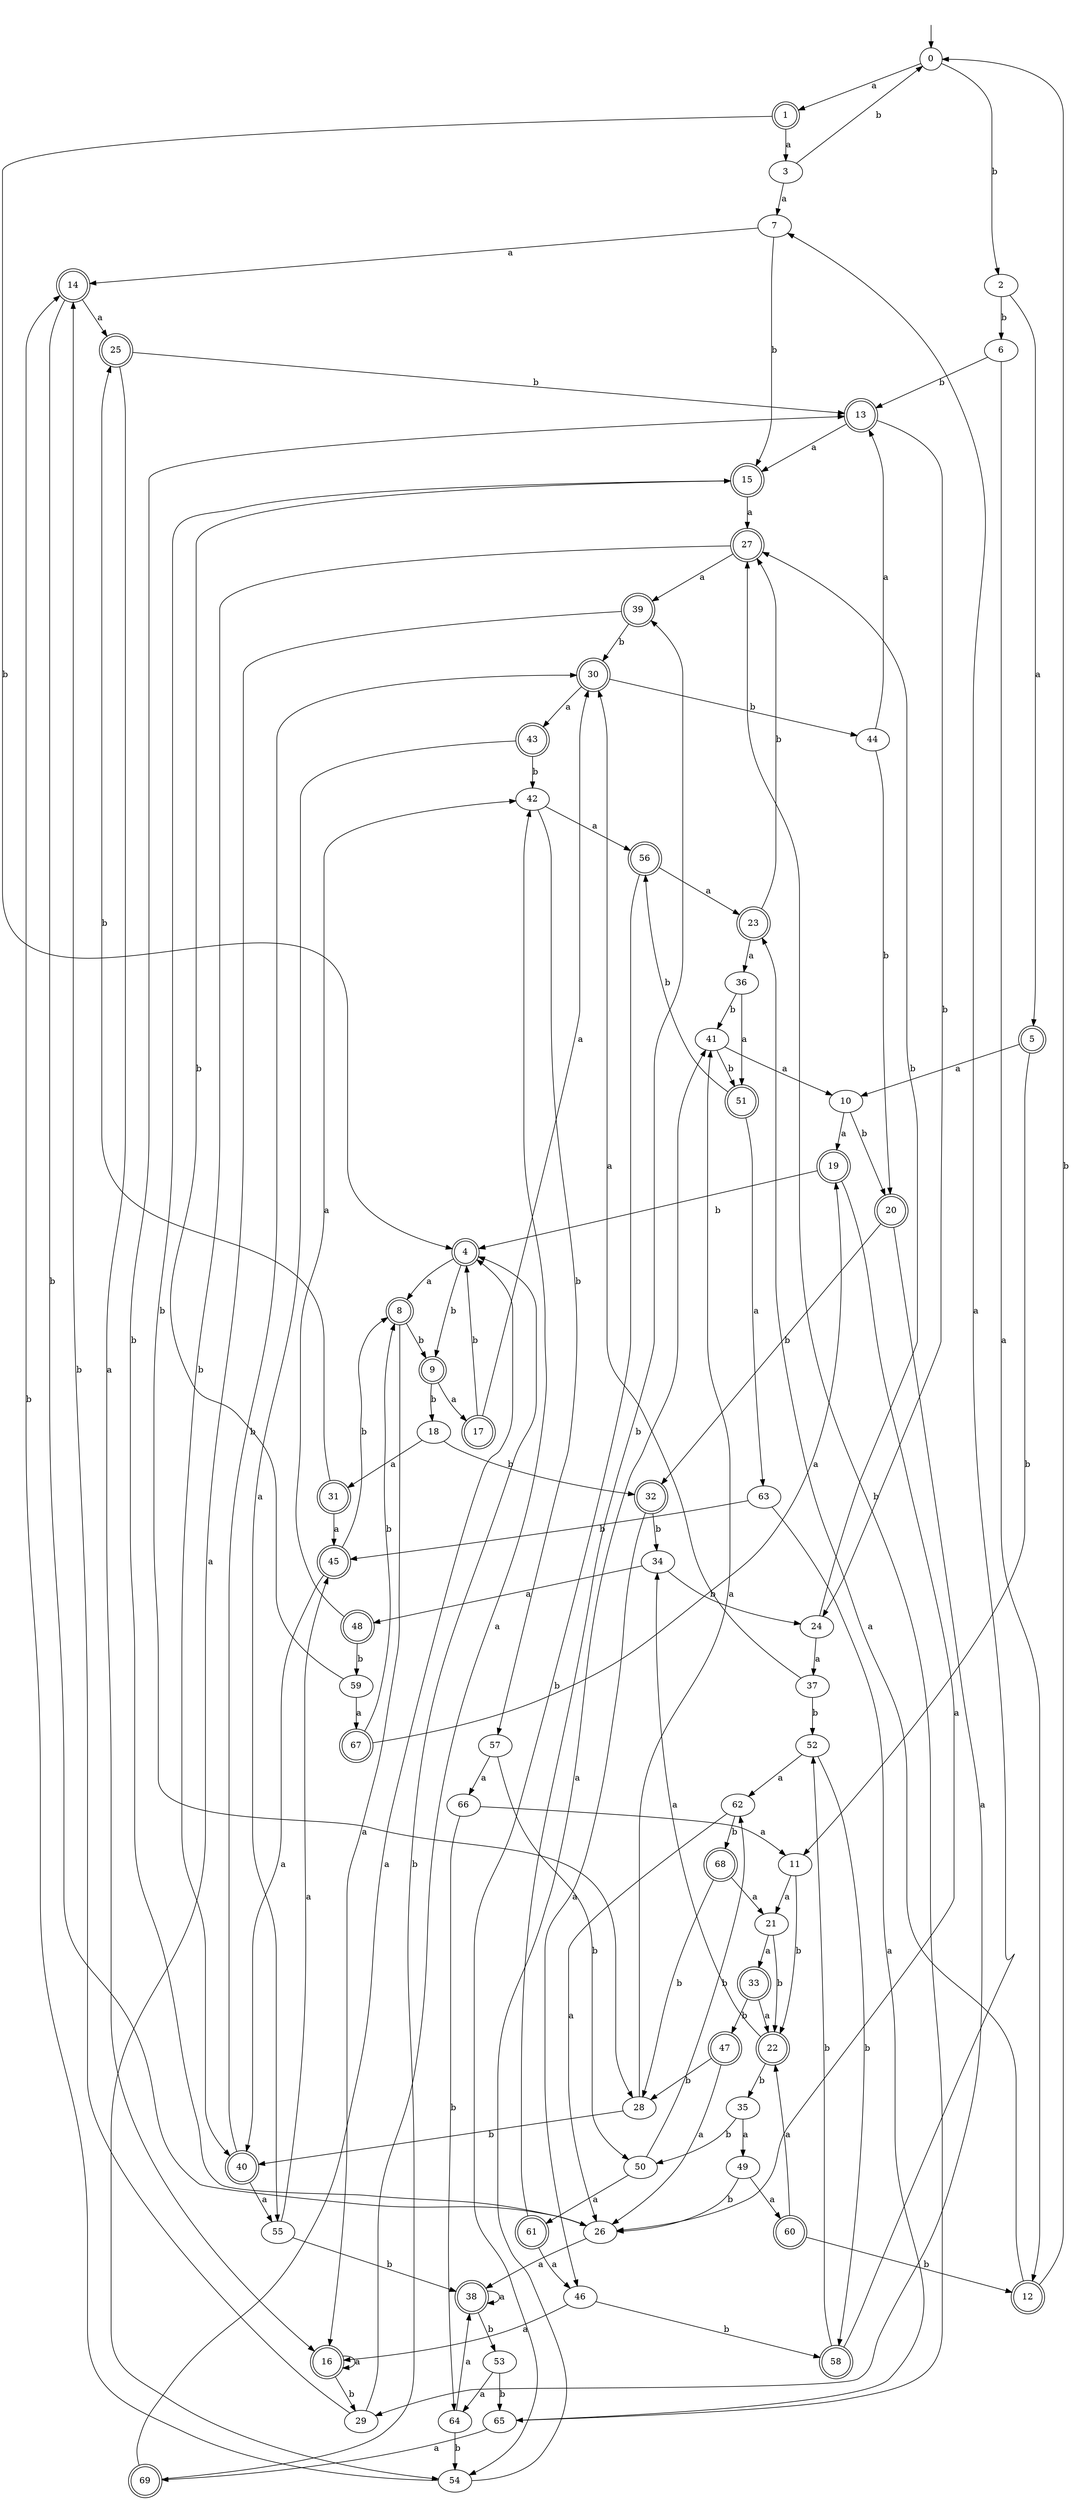 digraph RandomDFA {
  __start0 [label="", shape=none];
  __start0 -> 0 [label=""];
  0 [shape=circle]
  0 -> 1 [label="a"]
  0 -> 2 [label="b"]
  1 [shape=doublecircle]
  1 -> 3 [label="a"]
  1 -> 4 [label="b"]
  2
  2 -> 5 [label="a"]
  2 -> 6 [label="b"]
  3
  3 -> 7 [label="a"]
  3 -> 0 [label="b"]
  4 [shape=doublecircle]
  4 -> 8 [label="a"]
  4 -> 9 [label="b"]
  5 [shape=doublecircle]
  5 -> 10 [label="a"]
  5 -> 11 [label="b"]
  6
  6 -> 12 [label="a"]
  6 -> 13 [label="b"]
  7
  7 -> 14 [label="a"]
  7 -> 15 [label="b"]
  8 [shape=doublecircle]
  8 -> 16 [label="a"]
  8 -> 9 [label="b"]
  9 [shape=doublecircle]
  9 -> 17 [label="a"]
  9 -> 18 [label="b"]
  10
  10 -> 19 [label="a"]
  10 -> 20 [label="b"]
  11
  11 -> 21 [label="a"]
  11 -> 22 [label="b"]
  12 [shape=doublecircle]
  12 -> 23 [label="a"]
  12 -> 0 [label="b"]
  13 [shape=doublecircle]
  13 -> 15 [label="a"]
  13 -> 24 [label="b"]
  14 [shape=doublecircle]
  14 -> 25 [label="a"]
  14 -> 26 [label="b"]
  15 [shape=doublecircle]
  15 -> 27 [label="a"]
  15 -> 28 [label="b"]
  16 [shape=doublecircle]
  16 -> 16 [label="a"]
  16 -> 29 [label="b"]
  17 [shape=doublecircle]
  17 -> 30 [label="a"]
  17 -> 4 [label="b"]
  18
  18 -> 31 [label="a"]
  18 -> 32 [label="b"]
  19 [shape=doublecircle]
  19 -> 26 [label="a"]
  19 -> 4 [label="b"]
  20 [shape=doublecircle]
  20 -> 29 [label="a"]
  20 -> 32 [label="b"]
  21
  21 -> 33 [label="a"]
  21 -> 22 [label="b"]
  22 [shape=doublecircle]
  22 -> 34 [label="a"]
  22 -> 35 [label="b"]
  23 [shape=doublecircle]
  23 -> 36 [label="a"]
  23 -> 27 [label="b"]
  24
  24 -> 37 [label="a"]
  24 -> 27 [label="b"]
  25 [shape=doublecircle]
  25 -> 16 [label="a"]
  25 -> 13 [label="b"]
  26
  26 -> 38 [label="a"]
  26 -> 13 [label="b"]
  27 [shape=doublecircle]
  27 -> 39 [label="a"]
  27 -> 40 [label="b"]
  28
  28 -> 41 [label="a"]
  28 -> 40 [label="b"]
  29
  29 -> 42 [label="a"]
  29 -> 14 [label="b"]
  30 [shape=doublecircle]
  30 -> 43 [label="a"]
  30 -> 44 [label="b"]
  31 [shape=doublecircle]
  31 -> 45 [label="a"]
  31 -> 25 [label="b"]
  32 [shape=doublecircle]
  32 -> 46 [label="a"]
  32 -> 34 [label="b"]
  33 [shape=doublecircle]
  33 -> 22 [label="a"]
  33 -> 47 [label="b"]
  34
  34 -> 48 [label="a"]
  34 -> 24 [label="b"]
  35
  35 -> 49 [label="a"]
  35 -> 50 [label="b"]
  36
  36 -> 51 [label="a"]
  36 -> 41 [label="b"]
  37
  37 -> 30 [label="a"]
  37 -> 52 [label="b"]
  38 [shape=doublecircle]
  38 -> 38 [label="a"]
  38 -> 53 [label="b"]
  39 [shape=doublecircle]
  39 -> 54 [label="a"]
  39 -> 30 [label="b"]
  40 [shape=doublecircle]
  40 -> 55 [label="a"]
  40 -> 30 [label="b"]
  41
  41 -> 10 [label="a"]
  41 -> 51 [label="b"]
  42
  42 -> 56 [label="a"]
  42 -> 57 [label="b"]
  43 [shape=doublecircle]
  43 -> 55 [label="a"]
  43 -> 42 [label="b"]
  44
  44 -> 13 [label="a"]
  44 -> 20 [label="b"]
  45 [shape=doublecircle]
  45 -> 40 [label="a"]
  45 -> 8 [label="b"]
  46
  46 -> 16 [label="a"]
  46 -> 58 [label="b"]
  47 [shape=doublecircle]
  47 -> 26 [label="a"]
  47 -> 28 [label="b"]
  48 [shape=doublecircle]
  48 -> 42 [label="a"]
  48 -> 59 [label="b"]
  49
  49 -> 60 [label="a"]
  49 -> 26 [label="b"]
  50
  50 -> 61 [label="a"]
  50 -> 62 [label="b"]
  51 [shape=doublecircle]
  51 -> 63 [label="a"]
  51 -> 56 [label="b"]
  52
  52 -> 62 [label="a"]
  52 -> 58 [label="b"]
  53
  53 -> 64 [label="a"]
  53 -> 65 [label="b"]
  54
  54 -> 41 [label="a"]
  54 -> 14 [label="b"]
  55
  55 -> 45 [label="a"]
  55 -> 38 [label="b"]
  56 [shape=doublecircle]
  56 -> 23 [label="a"]
  56 -> 54 [label="b"]
  57
  57 -> 66 [label="a"]
  57 -> 50 [label="b"]
  58 [shape=doublecircle]
  58 -> 7 [label="a"]
  58 -> 52 [label="b"]
  59
  59 -> 67 [label="a"]
  59 -> 15 [label="b"]
  60 [shape=doublecircle]
  60 -> 22 [label="a"]
  60 -> 12 [label="b"]
  61 [shape=doublecircle]
  61 -> 46 [label="a"]
  61 -> 39 [label="b"]
  62
  62 -> 26 [label="a"]
  62 -> 68 [label="b"]
  63
  63 -> 65 [label="a"]
  63 -> 45 [label="b"]
  64
  64 -> 38 [label="a"]
  64 -> 54 [label="b"]
  65
  65 -> 69 [label="a"]
  65 -> 27 [label="b"]
  66
  66 -> 11 [label="a"]
  66 -> 64 [label="b"]
  67 [shape=doublecircle]
  67 -> 19 [label="a"]
  67 -> 8 [label="b"]
  68 [shape=doublecircle]
  68 -> 21 [label="a"]
  68 -> 28 [label="b"]
  69 [shape=doublecircle]
  69 -> 4 [label="a"]
  69 -> 4 [label="b"]
}
